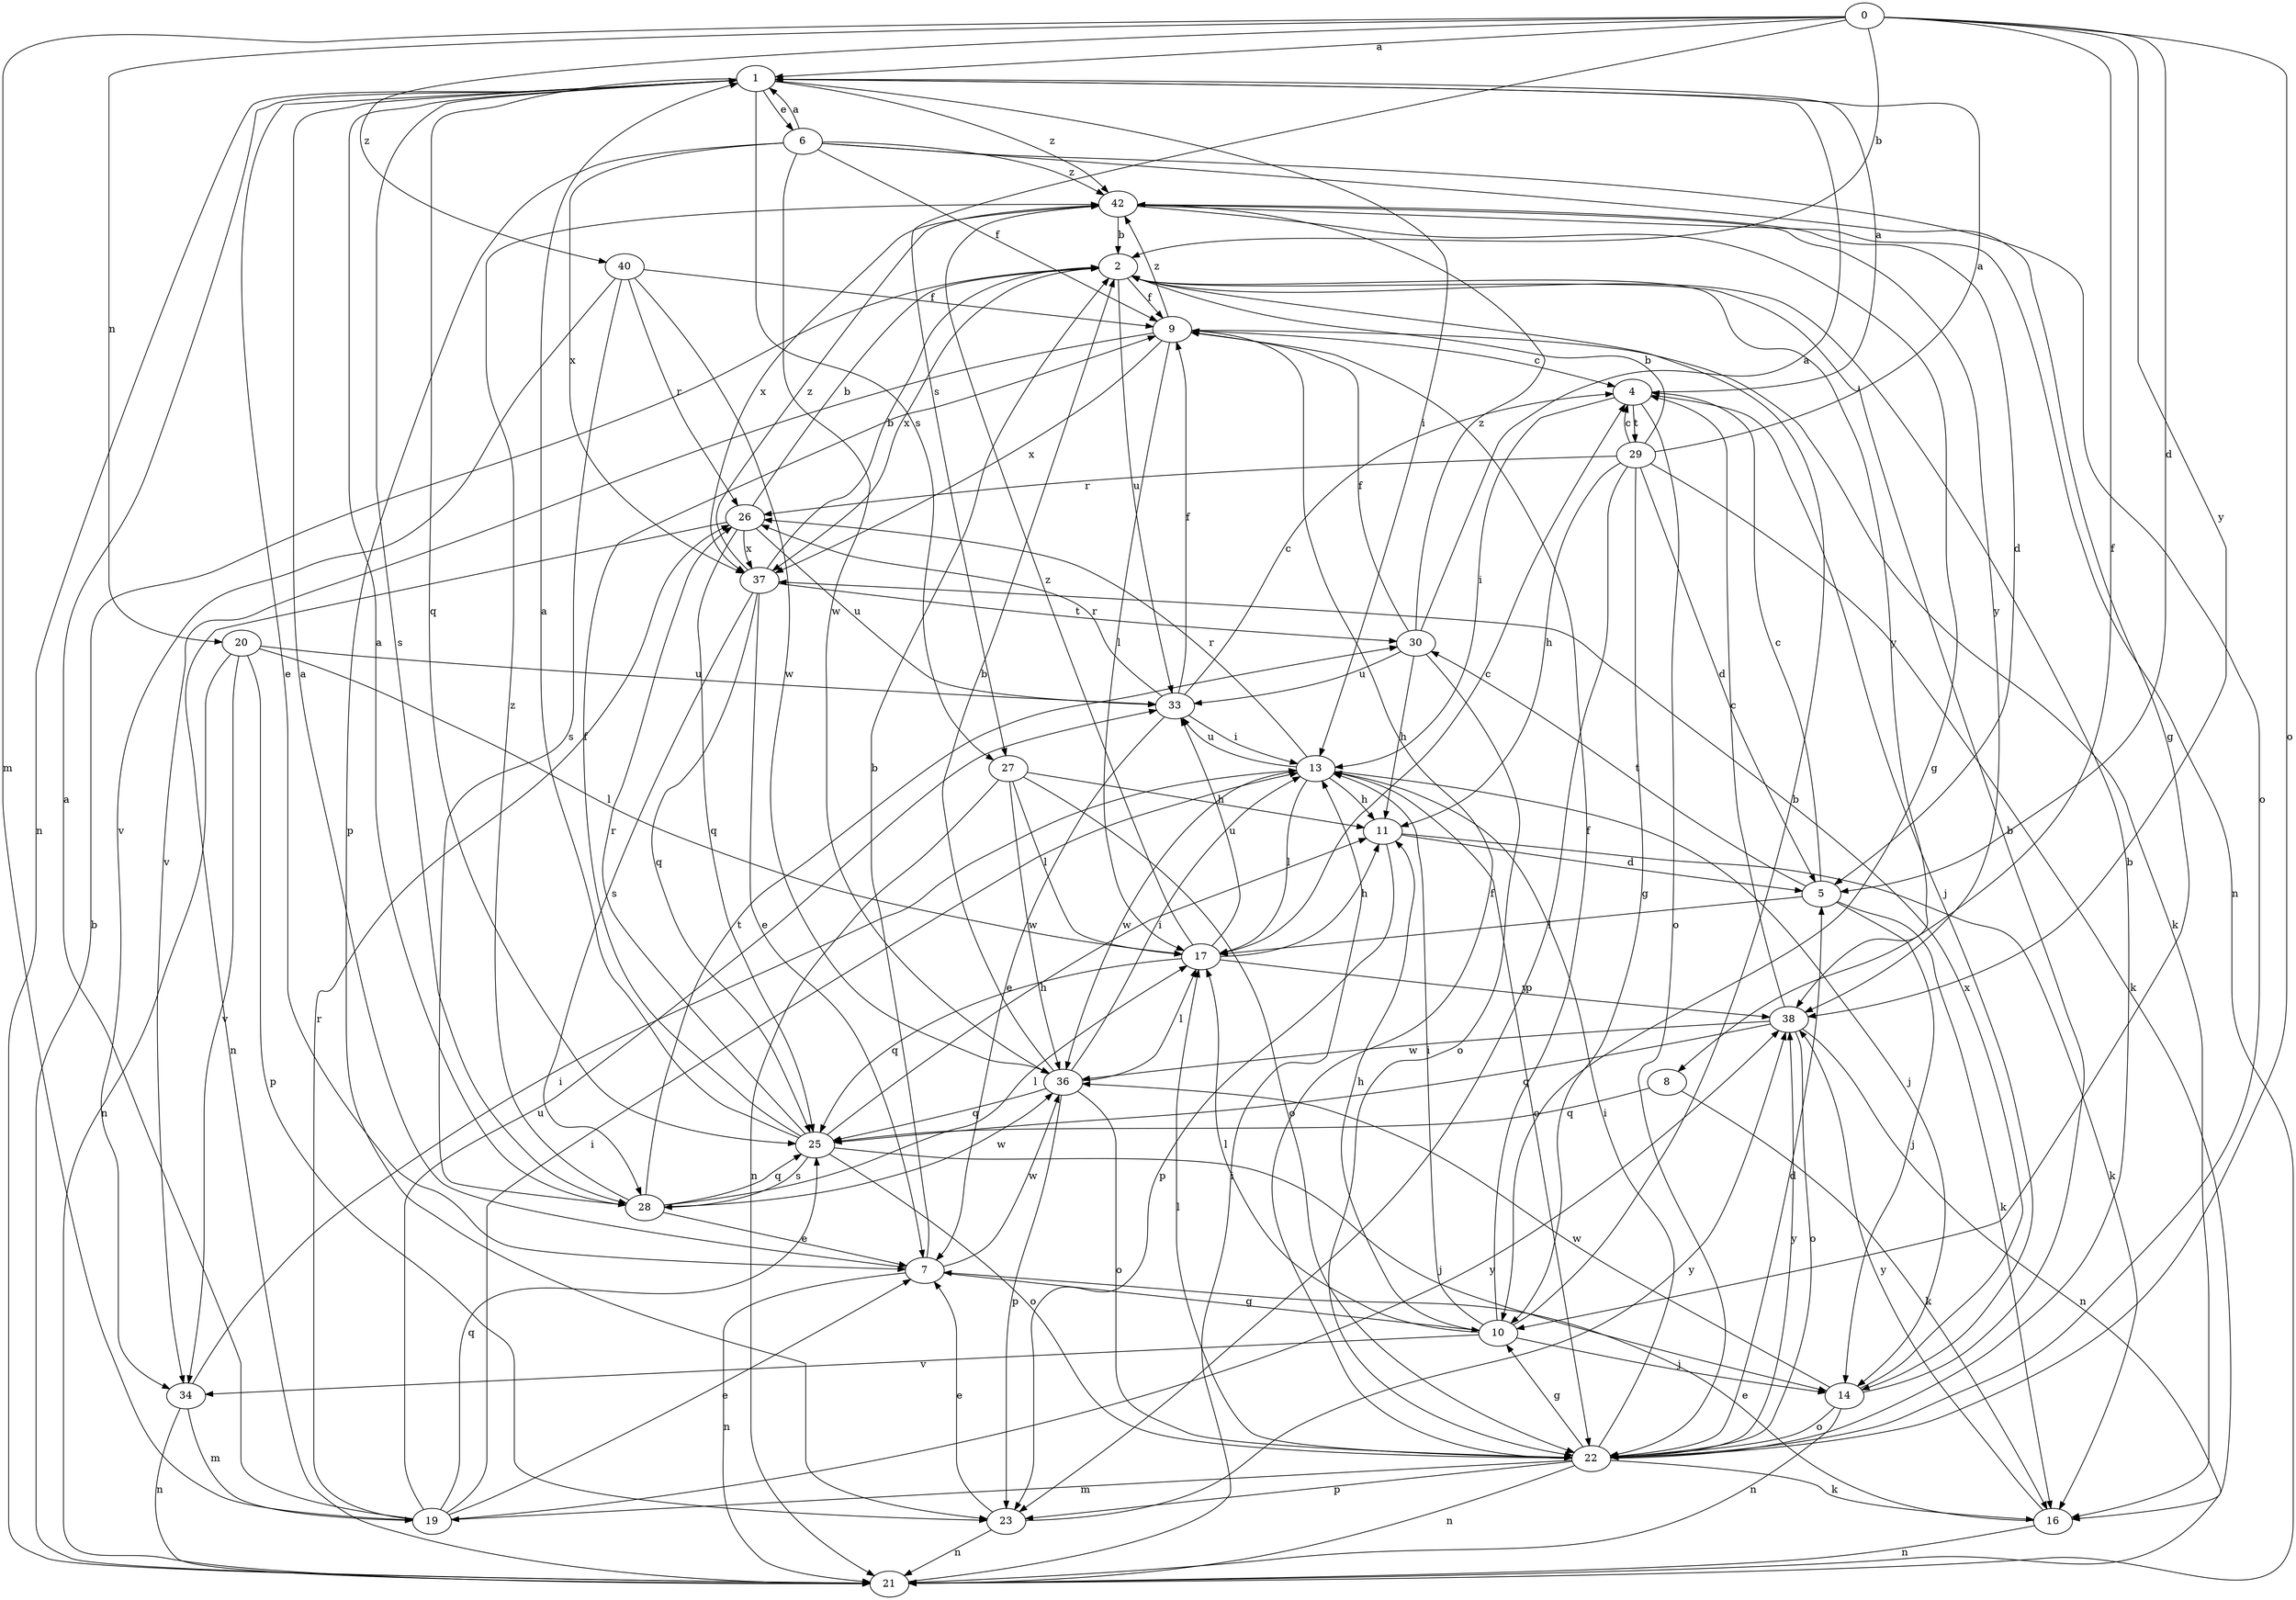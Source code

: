 strict digraph  {
0;
1;
2;
4;
5;
6;
7;
8;
9;
10;
11;
13;
14;
16;
17;
19;
20;
21;
22;
23;
25;
26;
27;
28;
29;
30;
33;
34;
36;
37;
38;
40;
42;
0 -> 1  [label=a];
0 -> 2  [label=b];
0 -> 5  [label=d];
0 -> 8  [label=f];
0 -> 19  [label=m];
0 -> 20  [label=n];
0 -> 22  [label=o];
0 -> 27  [label=s];
0 -> 38  [label=y];
0 -> 40  [label=z];
1 -> 6  [label=e];
1 -> 7  [label=e];
1 -> 13  [label=i];
1 -> 21  [label=n];
1 -> 25  [label=q];
1 -> 27  [label=s];
1 -> 28  [label=s];
1 -> 42  [label=z];
2 -> 9  [label=f];
2 -> 33  [label=u];
2 -> 37  [label=x];
2 -> 38  [label=y];
4 -> 1  [label=a];
4 -> 13  [label=i];
4 -> 14  [label=j];
4 -> 22  [label=o];
4 -> 29  [label=t];
5 -> 4  [label=c];
5 -> 14  [label=j];
5 -> 16  [label=k];
5 -> 17  [label=l];
5 -> 30  [label=t];
6 -> 1  [label=a];
6 -> 9  [label=f];
6 -> 10  [label=g];
6 -> 22  [label=o];
6 -> 23  [label=p];
6 -> 36  [label=w];
6 -> 37  [label=x];
6 -> 42  [label=z];
7 -> 1  [label=a];
7 -> 2  [label=b];
7 -> 10  [label=g];
7 -> 21  [label=n];
7 -> 36  [label=w];
8 -> 16  [label=k];
8 -> 25  [label=q];
9 -> 4  [label=c];
9 -> 16  [label=k];
9 -> 17  [label=l];
9 -> 34  [label=v];
9 -> 37  [label=x];
9 -> 42  [label=z];
10 -> 2  [label=b];
10 -> 9  [label=f];
10 -> 11  [label=h];
10 -> 13  [label=i];
10 -> 14  [label=j];
10 -> 17  [label=l];
10 -> 34  [label=v];
11 -> 5  [label=d];
11 -> 16  [label=k];
11 -> 23  [label=p];
13 -> 11  [label=h];
13 -> 14  [label=j];
13 -> 17  [label=l];
13 -> 22  [label=o];
13 -> 26  [label=r];
13 -> 33  [label=u];
13 -> 36  [label=w];
14 -> 2  [label=b];
14 -> 21  [label=n];
14 -> 22  [label=o];
14 -> 36  [label=w];
14 -> 37  [label=x];
16 -> 7  [label=e];
16 -> 21  [label=n];
16 -> 38  [label=y];
17 -> 4  [label=c];
17 -> 11  [label=h];
17 -> 25  [label=q];
17 -> 33  [label=u];
17 -> 38  [label=y];
17 -> 42  [label=z];
19 -> 1  [label=a];
19 -> 7  [label=e];
19 -> 13  [label=i];
19 -> 25  [label=q];
19 -> 26  [label=r];
19 -> 33  [label=u];
19 -> 38  [label=y];
20 -> 17  [label=l];
20 -> 21  [label=n];
20 -> 23  [label=p];
20 -> 33  [label=u];
20 -> 34  [label=v];
21 -> 2  [label=b];
21 -> 13  [label=i];
22 -> 2  [label=b];
22 -> 5  [label=d];
22 -> 9  [label=f];
22 -> 10  [label=g];
22 -> 13  [label=i];
22 -> 16  [label=k];
22 -> 17  [label=l];
22 -> 19  [label=m];
22 -> 21  [label=n];
22 -> 23  [label=p];
22 -> 38  [label=y];
23 -> 7  [label=e];
23 -> 21  [label=n];
23 -> 38  [label=y];
25 -> 1  [label=a];
25 -> 9  [label=f];
25 -> 11  [label=h];
25 -> 14  [label=j];
25 -> 22  [label=o];
25 -> 26  [label=r];
25 -> 28  [label=s];
26 -> 2  [label=b];
26 -> 21  [label=n];
26 -> 25  [label=q];
26 -> 33  [label=u];
26 -> 37  [label=x];
27 -> 11  [label=h];
27 -> 17  [label=l];
27 -> 21  [label=n];
27 -> 22  [label=o];
27 -> 36  [label=w];
28 -> 1  [label=a];
28 -> 7  [label=e];
28 -> 17  [label=l];
28 -> 25  [label=q];
28 -> 30  [label=t];
28 -> 36  [label=w];
28 -> 42  [label=z];
29 -> 1  [label=a];
29 -> 2  [label=b];
29 -> 4  [label=c];
29 -> 5  [label=d];
29 -> 10  [label=g];
29 -> 11  [label=h];
29 -> 16  [label=k];
29 -> 23  [label=p];
29 -> 26  [label=r];
30 -> 1  [label=a];
30 -> 9  [label=f];
30 -> 11  [label=h];
30 -> 22  [label=o];
30 -> 33  [label=u];
30 -> 42  [label=z];
33 -> 4  [label=c];
33 -> 7  [label=e];
33 -> 9  [label=f];
33 -> 13  [label=i];
33 -> 26  [label=r];
34 -> 13  [label=i];
34 -> 19  [label=m];
34 -> 21  [label=n];
36 -> 2  [label=b];
36 -> 13  [label=i];
36 -> 17  [label=l];
36 -> 22  [label=o];
36 -> 23  [label=p];
36 -> 25  [label=q];
37 -> 2  [label=b];
37 -> 7  [label=e];
37 -> 25  [label=q];
37 -> 28  [label=s];
37 -> 30  [label=t];
37 -> 42  [label=z];
38 -> 4  [label=c];
38 -> 21  [label=n];
38 -> 22  [label=o];
38 -> 25  [label=q];
38 -> 36  [label=w];
40 -> 9  [label=f];
40 -> 26  [label=r];
40 -> 28  [label=s];
40 -> 34  [label=v];
40 -> 36  [label=w];
42 -> 2  [label=b];
42 -> 5  [label=d];
42 -> 10  [label=g];
42 -> 21  [label=n];
42 -> 37  [label=x];
42 -> 38  [label=y];
}
